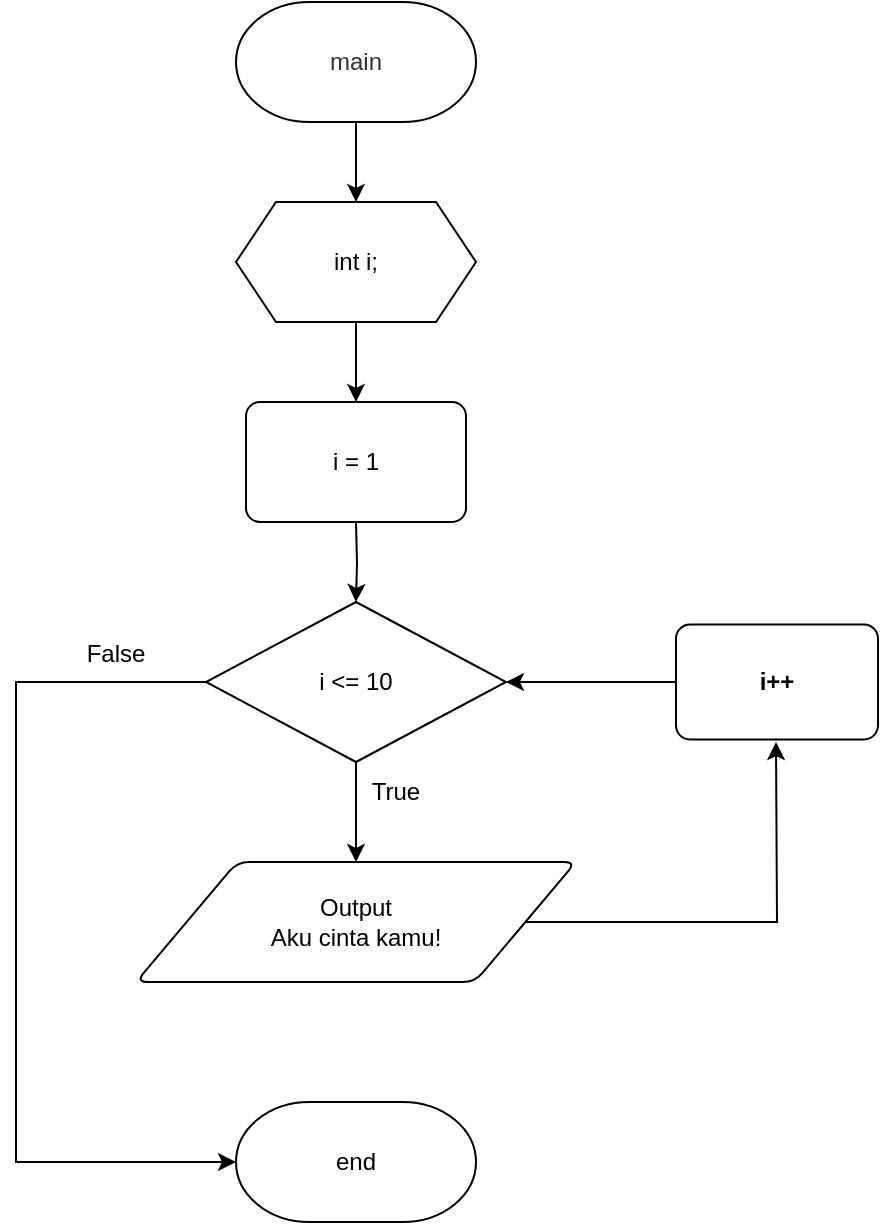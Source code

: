 <mxfile version="21.8.2" type="device">
  <diagram name="Page-1" id="bOsw9nqrsD_bBNR3ue8Q">
    <mxGraphModel dx="667" dy="820" grid="1" gridSize="10" guides="1" tooltips="1" connect="1" arrows="1" fold="1" page="1" pageScale="1" pageWidth="827" pageHeight="1169" math="0" shadow="0">
      <root>
        <mxCell id="0" />
        <mxCell id="1" parent="0" />
        <mxCell id="wiBSHBN3SHqBTRkv2X46-2" value="main" style="strokeWidth=1;html=1;shape=mxgraph.flowchart.terminator;whiteSpace=wrap;fontFamily=Helvetica;fillColor=#ffffff;fontColor=#333333;strokeColor=#000000;" parent="1" vertex="1">
          <mxGeometry x="120" y="20" width="120" height="60" as="geometry" />
        </mxCell>
        <mxCell id="wiBSHBN3SHqBTRkv2X46-14" value="Output&lt;br&gt;Aku cinta kamu!" style="shape=parallelogram;html=1;strokeWidth=1;perimeter=parallelogramPerimeter;whiteSpace=wrap;rounded=1;arcSize=12;size=0.23;fontFamily=Helvetica;" parent="1" vertex="1">
          <mxGeometry x="70" y="450" width="220" height="60" as="geometry" />
        </mxCell>
        <mxCell id="wiBSHBN3SHqBTRkv2X46-16" value="end" style="strokeWidth=1;html=1;shape=mxgraph.flowchart.terminator;whiteSpace=wrap;fontFamily=Helvetica;" parent="1" vertex="1">
          <mxGeometry x="120" y="570" width="120" height="60" as="geometry" />
        </mxCell>
        <mxCell id="-0l5DUAA4vOfdjbImzqf-3" value="i &amp;lt;= 10" style="strokeWidth=1;html=1;shape=mxgraph.flowchart.decision;whiteSpace=wrap;strokeColor=default;" parent="1" vertex="1">
          <mxGeometry x="105" y="320" width="150" height="80" as="geometry" />
        </mxCell>
        <mxCell id="-0l5DUAA4vOfdjbImzqf-18" value="True&lt;br&gt;" style="text;html=1;strokeColor=none;fillColor=none;align=center;verticalAlign=middle;whiteSpace=wrap;rounded=0;" parent="1" vertex="1">
          <mxGeometry x="170" y="400" width="60" height="30" as="geometry" />
        </mxCell>
        <mxCell id="-0l5DUAA4vOfdjbImzqf-19" value="False" style="text;html=1;strokeColor=none;fillColor=none;align=center;verticalAlign=middle;whiteSpace=wrap;rounded=0;" parent="1" vertex="1">
          <mxGeometry x="30" y="331.25" width="60" height="30" as="geometry" />
        </mxCell>
        <mxCell id="yroZsAI1TZclIp63O1wr-3" style="edgeStyle=orthogonalEdgeStyle;rounded=0;orthogonalLoop=1;jettySize=auto;html=1;entryX=0.5;entryY=0;entryDx=0;entryDy=0;fontFamily=Helvetica;strokeWidth=1;fillColor=#f5f5f5;strokeColor=#000000;shadow=0;" parent="1" edge="1">
          <mxGeometry relative="1" as="geometry">
            <mxPoint x="180" y="280" as="sourcePoint" />
            <mxPoint x="180" y="320" as="targetPoint" />
          </mxGeometry>
        </mxCell>
        <mxCell id="yroZsAI1TZclIp63O1wr-15" style="edgeStyle=orthogonalEdgeStyle;rounded=0;orthogonalLoop=1;jettySize=auto;html=1;fontFamily=Helvetica;strokeWidth=1;fillColor=#f5f5f5;strokeColor=#000000;shadow=0;" parent="1" source="-0l5DUAA4vOfdjbImzqf-3" target="wiBSHBN3SHqBTRkv2X46-14" edge="1">
          <mxGeometry relative="1" as="geometry">
            <mxPoint x="179.5" y="520" as="sourcePoint" />
            <mxPoint x="179.5" y="570" as="targetPoint" />
          </mxGeometry>
        </mxCell>
        <mxCell id="yroZsAI1TZclIp63O1wr-33" value="i = 1" style="rounded=1;whiteSpace=wrap;html=1;absoluteArcSize=1;arcSize=14;strokeWidth=1;fontColor=#000000;" parent="1" vertex="1">
          <mxGeometry x="125" y="220" width="110" height="60" as="geometry" />
        </mxCell>
        <mxCell id="yroZsAI1TZclIp63O1wr-36" value="&lt;b&gt;i++&lt;/b&gt;" style="rounded=1;whiteSpace=wrap;html=1;absoluteArcSize=1;arcSize=14;strokeWidth=1;fontColor=#000000;" parent="1" vertex="1">
          <mxGeometry x="340" y="331.25" width="101" height="57.5" as="geometry" />
        </mxCell>
        <mxCell id="yroZsAI1TZclIp63O1wr-37" style="edgeStyle=orthogonalEdgeStyle;rounded=0;orthogonalLoop=1;jettySize=auto;html=1;entryX=1;entryY=0.5;entryDx=0;entryDy=0;fontFamily=Helvetica;strokeWidth=1;fillColor=#f5f5f5;strokeColor=#000000;shadow=0;exitX=0;exitY=0.5;exitDx=0;exitDy=0;entryPerimeter=0;" parent="1" source="yroZsAI1TZclIp63O1wr-36" target="-0l5DUAA4vOfdjbImzqf-3" edge="1">
          <mxGeometry relative="1" as="geometry">
            <mxPoint x="340" y="350" as="sourcePoint" />
            <mxPoint x="340" y="400" as="targetPoint" />
          </mxGeometry>
        </mxCell>
        <mxCell id="yroZsAI1TZclIp63O1wr-38" style="edgeStyle=orthogonalEdgeStyle;rounded=0;orthogonalLoop=1;jettySize=auto;html=1;fontFamily=Helvetica;strokeWidth=1;fillColor=#f5f5f5;strokeColor=#000000;shadow=0;exitX=1;exitY=0.5;exitDx=0;exitDy=0;" parent="1" source="wiBSHBN3SHqBTRkv2X46-14" edge="1">
          <mxGeometry relative="1" as="geometry">
            <mxPoint x="290" y="455" as="sourcePoint" />
            <mxPoint x="390" y="390" as="targetPoint" />
          </mxGeometry>
        </mxCell>
        <mxCell id="yroZsAI1TZclIp63O1wr-39" style="edgeStyle=orthogonalEdgeStyle;rounded=0;orthogonalLoop=1;jettySize=auto;html=1;fontFamily=Helvetica;strokeWidth=1;fillColor=#f5f5f5;strokeColor=#000000;shadow=0;exitX=0;exitY=0.5;exitDx=0;exitDy=0;entryX=0;entryY=0.5;entryDx=0;entryDy=0;entryPerimeter=0;exitPerimeter=0;" parent="1" source="-0l5DUAA4vOfdjbImzqf-3" target="wiBSHBN3SHqBTRkv2X46-16" edge="1">
          <mxGeometry relative="1" as="geometry">
            <mxPoint x="-80" y="560" as="sourcePoint" />
            <mxPoint x="72" y="470" as="targetPoint" />
            <Array as="points">
              <mxPoint x="10" y="360" />
              <mxPoint x="10" y="600" />
            </Array>
          </mxGeometry>
        </mxCell>
        <mxCell id="_PpnVaL7gsztwB5k8JQI-1" value="int i;" style="shape=hexagon;perimeter=hexagonPerimeter2;whiteSpace=wrap;html=1;fixedSize=1;" parent="1" vertex="1">
          <mxGeometry x="120" y="120" width="120" height="60" as="geometry" />
        </mxCell>
        <mxCell id="_PpnVaL7gsztwB5k8JQI-2" style="edgeStyle=orthogonalEdgeStyle;rounded=0;orthogonalLoop=1;jettySize=auto;html=1;fontFamily=Helvetica;strokeWidth=1;fillColor=#f5f5f5;strokeColor=#000000;shadow=0;" parent="1" source="_PpnVaL7gsztwB5k8JQI-1" target="yroZsAI1TZclIp63O1wr-33" edge="1">
          <mxGeometry relative="1" as="geometry">
            <mxPoint x="175" y="230" as="targetPoint" />
            <mxPoint x="174.5" y="180" as="sourcePoint" />
            <Array as="points" />
          </mxGeometry>
        </mxCell>
        <mxCell id="_PpnVaL7gsztwB5k8JQI-5" style="edgeStyle=orthogonalEdgeStyle;rounded=0;orthogonalLoop=1;jettySize=auto;html=1;fontFamily=Helvetica;strokeWidth=1;fillColor=#f5f5f5;strokeColor=#000000;shadow=0;" parent="1" source="wiBSHBN3SHqBTRkv2X46-2" target="_PpnVaL7gsztwB5k8JQI-1" edge="1">
          <mxGeometry relative="1" as="geometry">
            <mxPoint x="179.74" y="120" as="targetPoint" />
            <mxPoint x="179.74" y="80" as="sourcePoint" />
            <Array as="points" />
          </mxGeometry>
        </mxCell>
      </root>
    </mxGraphModel>
  </diagram>
</mxfile>
